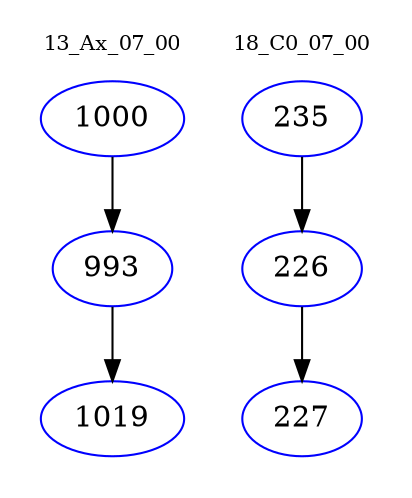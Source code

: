 digraph{
subgraph cluster_0 {
color = white
label = "13_Ax_07_00";
fontsize=10;
T0_1000 [label="1000", color="blue"]
T0_1000 -> T0_993 [color="black"]
T0_993 [label="993", color="blue"]
T0_993 -> T0_1019 [color="black"]
T0_1019 [label="1019", color="blue"]
}
subgraph cluster_1 {
color = white
label = "18_C0_07_00";
fontsize=10;
T1_235 [label="235", color="blue"]
T1_235 -> T1_226 [color="black"]
T1_226 [label="226", color="blue"]
T1_226 -> T1_227 [color="black"]
T1_227 [label="227", color="blue"]
}
}
